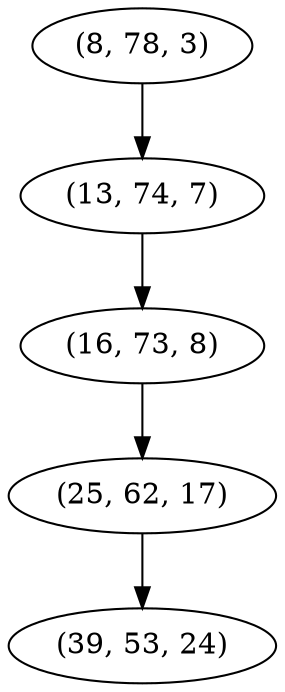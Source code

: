 digraph tree {
    "(8, 78, 3)";
    "(13, 74, 7)";
    "(16, 73, 8)";
    "(25, 62, 17)";
    "(39, 53, 24)";
    "(8, 78, 3)" -> "(13, 74, 7)";
    "(13, 74, 7)" -> "(16, 73, 8)";
    "(16, 73, 8)" -> "(25, 62, 17)";
    "(25, 62, 17)" -> "(39, 53, 24)";
}
